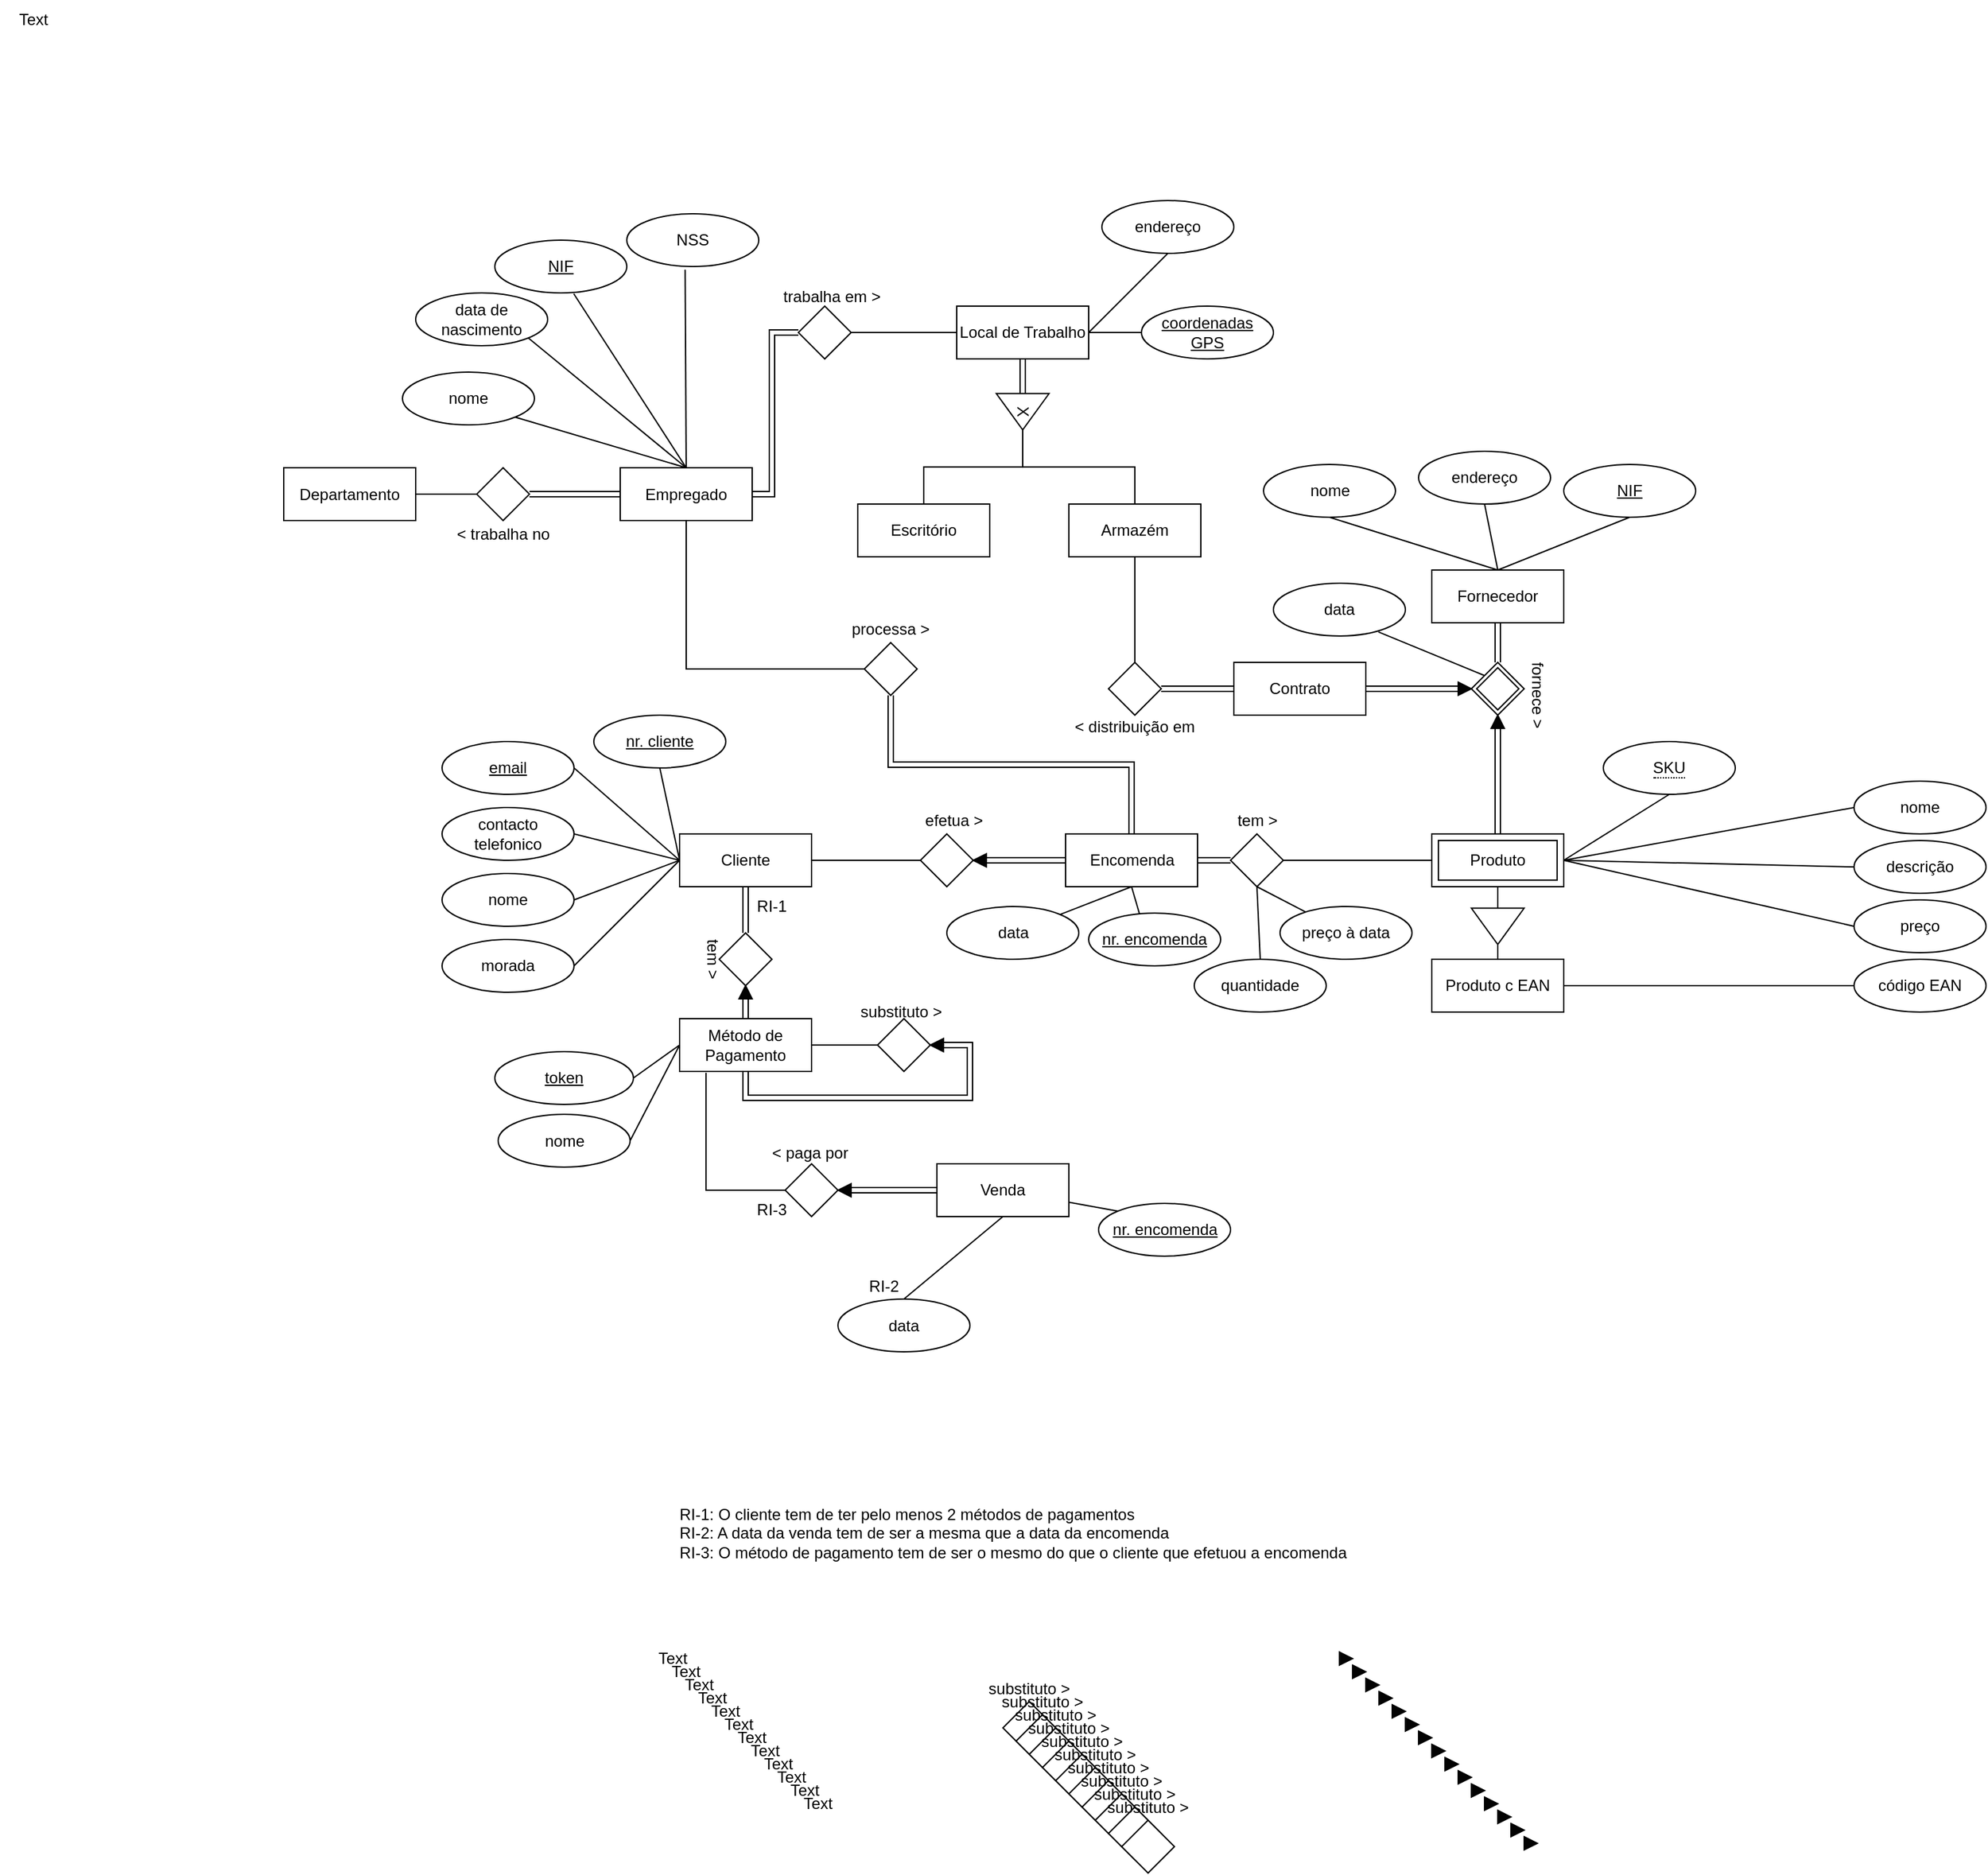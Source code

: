 <mxfile version="21.3.0" type="github">
  <diagram name="Página-1" id="l62qNimK03wMlFnZiS1j">
    <mxGraphModel dx="1687" dy="894" grid="1" gridSize="10" guides="1" tooltips="1" connect="1" arrows="1" fold="1" page="1" pageScale="1" pageWidth="827" pageHeight="1169" math="0" shadow="0">
      <root>
        <mxCell id="0" />
        <mxCell id="1" parent="0" />
        <mxCell id="GyZuHqSll4IVMmLqUP21-2" value="Text" style="text;html=1;align=center;verticalAlign=middle;resizable=0;points=[];autosize=1;strokeColor=none;fillColor=none;" parent="1" vertex="1">
          <mxGeometry x="245" y="168" width="50" height="30" as="geometry" />
        </mxCell>
        <mxCell id="CQIqNrCBQcW07fa6mjqG-1" style="edgeStyle=orthogonalEdgeStyle;rounded=0;orthogonalLoop=1;jettySize=auto;html=1;exitX=1;exitY=0.5;exitDx=0;exitDy=0;entryX=0;entryY=0.5;entryDx=0;entryDy=0;endArrow=none;endFill=0;" edge="1" parent="1" source="CQIqNrCBQcW07fa6mjqG-3" target="CQIqNrCBQcW07fa6mjqG-87">
          <mxGeometry relative="1" as="geometry">
            <mxPoint x="962.5" y="820" as="sourcePoint" />
          </mxGeometry>
        </mxCell>
        <mxCell id="CQIqNrCBQcW07fa6mjqG-2" style="edgeStyle=orthogonalEdgeStyle;rounded=0;orthogonalLoop=1;jettySize=auto;html=1;exitX=0.5;exitY=1;exitDx=0;exitDy=0;entryX=0.5;entryY=0;entryDx=0;entryDy=0;shape=link;" edge="1" parent="1" source="CQIqNrCBQcW07fa6mjqG-3" target="CQIqNrCBQcW07fa6mjqG-60">
          <mxGeometry relative="1" as="geometry" />
        </mxCell>
        <mxCell id="CQIqNrCBQcW07fa6mjqG-3" value="Cliente" style="whiteSpace=wrap;html=1;align=center;" vertex="1" parent="1">
          <mxGeometry x="760" y="800" width="100" height="40" as="geometry" />
        </mxCell>
        <mxCell id="CQIqNrCBQcW07fa6mjqG-4" style="edgeStyle=orthogonalEdgeStyle;rounded=0;orthogonalLoop=1;jettySize=auto;html=1;exitX=1;exitY=0.5;exitDx=0;exitDy=0;entryX=0;entryY=0.5;entryDx=0;entryDy=0;shape=link;" edge="1" parent="1" source="CQIqNrCBQcW07fa6mjqG-9" target="CQIqNrCBQcW07fa6mjqG-58">
          <mxGeometry relative="1" as="geometry" />
        </mxCell>
        <mxCell id="CQIqNrCBQcW07fa6mjqG-5" style="edgeStyle=orthogonalEdgeStyle;rounded=0;orthogonalLoop=1;jettySize=auto;html=1;exitX=0;exitY=0.5;exitDx=0;exitDy=0;entryX=0;entryY=0.5;entryDx=0;entryDy=0;shape=link;" edge="1" parent="1" source="CQIqNrCBQcW07fa6mjqG-9" target="CQIqNrCBQcW07fa6mjqG-88">
          <mxGeometry relative="1" as="geometry">
            <mxPoint x="1035" y="820" as="targetPoint" />
            <Array as="points" />
          </mxGeometry>
        </mxCell>
        <mxCell id="CQIqNrCBQcW07fa6mjqG-6" style="rounded=0;orthogonalLoop=1;jettySize=auto;html=1;exitX=0.5;exitY=1;exitDx=0;exitDy=0;endArrow=none;endFill=0;" edge="1" parent="1" source="CQIqNrCBQcW07fa6mjqG-9" target="CQIqNrCBQcW07fa6mjqG-62">
          <mxGeometry relative="1" as="geometry" />
        </mxCell>
        <mxCell id="CQIqNrCBQcW07fa6mjqG-7" style="rounded=0;orthogonalLoop=1;jettySize=auto;html=1;exitX=0.5;exitY=1;exitDx=0;exitDy=0;entryX=0.5;entryY=1;entryDx=0;entryDy=0;endArrow=none;endFill=0;" edge="1" parent="1" source="CQIqNrCBQcW07fa6mjqG-9" target="CQIqNrCBQcW07fa6mjqG-63">
          <mxGeometry relative="1" as="geometry" />
        </mxCell>
        <mxCell id="CQIqNrCBQcW07fa6mjqG-8" style="edgeStyle=orthogonalEdgeStyle;rounded=0;orthogonalLoop=1;jettySize=auto;html=1;exitX=0.5;exitY=0;exitDx=0;exitDy=0;entryX=0.5;entryY=1;entryDx=0;entryDy=0;shape=link;" edge="1" parent="1" source="CQIqNrCBQcW07fa6mjqG-9" target="CQIqNrCBQcW07fa6mjqG-120">
          <mxGeometry relative="1" as="geometry" />
        </mxCell>
        <mxCell id="CQIqNrCBQcW07fa6mjqG-9" value="Encomenda" style="whiteSpace=wrap;html=1;align=center;" vertex="1" parent="1">
          <mxGeometry x="1052.5" y="800" width="100" height="40" as="geometry" />
        </mxCell>
        <mxCell id="CQIqNrCBQcW07fa6mjqG-10" style="edgeStyle=orthogonalEdgeStyle;rounded=0;orthogonalLoop=1;jettySize=auto;html=1;exitX=0;exitY=0.5;exitDx=0;exitDy=0;entryX=1;entryY=0.5;entryDx=0;entryDy=0;endArrow=none;endFill=0;" edge="1" parent="1" source="CQIqNrCBQcW07fa6mjqG-142" target="CQIqNrCBQcW07fa6mjqG-58">
          <mxGeometry relative="1" as="geometry" />
        </mxCell>
        <mxCell id="CQIqNrCBQcW07fa6mjqG-11" style="rounded=0;orthogonalLoop=1;jettySize=auto;html=1;exitX=1;exitY=0.5;exitDx=0;exitDy=0;entryX=0.5;entryY=1;entryDx=0;entryDy=0;endArrow=none;endFill=0;" edge="1" parent="1" source="CQIqNrCBQcW07fa6mjqG-142" target="CQIqNrCBQcW07fa6mjqG-140">
          <mxGeometry relative="1" as="geometry">
            <mxPoint x="1496.25" y="760" as="targetPoint" />
          </mxGeometry>
        </mxCell>
        <mxCell id="CQIqNrCBQcW07fa6mjqG-12" style="edgeStyle=orthogonalEdgeStyle;rounded=0;orthogonalLoop=1;jettySize=auto;html=1;exitX=0.5;exitY=1;exitDx=0;exitDy=0;entryX=0;entryY=0.5;entryDx=0;entryDy=0;endArrow=none;endFill=0;" edge="1" parent="1" source="CQIqNrCBQcW07fa6mjqG-142" target="CQIqNrCBQcW07fa6mjqG-135">
          <mxGeometry relative="1" as="geometry" />
        </mxCell>
        <mxCell id="CQIqNrCBQcW07fa6mjqG-13" style="edgeStyle=orthogonalEdgeStyle;rounded=0;orthogonalLoop=1;jettySize=auto;html=1;exitX=1;exitY=0.5;exitDx=0;exitDy=0;endArrow=none;endFill=0;" edge="1" parent="1" source="CQIqNrCBQcW07fa6mjqG-17" target="CQIqNrCBQcW07fa6mjqG-18">
          <mxGeometry relative="1" as="geometry" />
        </mxCell>
        <mxCell id="CQIqNrCBQcW07fa6mjqG-14" style="edgeStyle=orthogonalEdgeStyle;rounded=0;orthogonalLoop=1;jettySize=auto;html=1;exitX=0.5;exitY=1;exitDx=0;exitDy=0;entryX=0;entryY=0.5;entryDx=0;entryDy=0;endArrow=none;endFill=0;shape=link;" edge="1" parent="1" source="CQIqNrCBQcW07fa6mjqG-17" target="CQIqNrCBQcW07fa6mjqG-35">
          <mxGeometry relative="1" as="geometry" />
        </mxCell>
        <mxCell id="CQIqNrCBQcW07fa6mjqG-15" style="rounded=0;orthogonalLoop=1;jettySize=auto;html=1;exitX=0;exitY=0.5;exitDx=0;exitDy=0;entryX=1;entryY=0.5;entryDx=0;entryDy=0;endArrow=none;endFill=0;" edge="1" parent="1" source="CQIqNrCBQcW07fa6mjqG-17" target="CQIqNrCBQcW07fa6mjqG-76">
          <mxGeometry relative="1" as="geometry" />
        </mxCell>
        <mxCell id="CQIqNrCBQcW07fa6mjqG-16" style="edgeStyle=orthogonalEdgeStyle;rounded=0;orthogonalLoop=1;jettySize=auto;html=1;exitX=0.5;exitY=0;exitDx=0;exitDy=0;entryX=0;entryY=0.5;entryDx=0;entryDy=0;endArrow=none;endFill=0;shape=link;" edge="1" parent="1" source="CQIqNrCBQcW07fa6mjqG-17" target="CQIqNrCBQcW07fa6mjqG-36">
          <mxGeometry relative="1" as="geometry" />
        </mxCell>
        <mxCell id="CQIqNrCBQcW07fa6mjqG-17" value="Método de Pagamento" style="whiteSpace=wrap;html=1;align=center;" vertex="1" parent="1">
          <mxGeometry x="760" y="940" width="100" height="40" as="geometry" />
        </mxCell>
        <mxCell id="CQIqNrCBQcW07fa6mjqG-18" value="" style="shape=rhombus;perimeter=rhombusPerimeter;whiteSpace=wrap;html=1;align=center;" vertex="1" parent="1">
          <mxGeometry x="910" y="940" width="40" height="40" as="geometry" />
        </mxCell>
        <mxCell id="CQIqNrCBQcW07fa6mjqG-19" value="Text" style="text;html=1;strokeColor=none;fillColor=none;align=center;verticalAlign=middle;whiteSpace=wrap;rounded=0;" vertex="1" parent="1">
          <mxGeometry x="725" y="1410" width="60" height="30" as="geometry" />
        </mxCell>
        <mxCell id="CQIqNrCBQcW07fa6mjqG-20" value="Text" style="text;html=1;strokeColor=none;fillColor=none;align=center;verticalAlign=middle;whiteSpace=wrap;rounded=0;" vertex="1" parent="1">
          <mxGeometry x="735" y="1420" width="60" height="30" as="geometry" />
        </mxCell>
        <mxCell id="CQIqNrCBQcW07fa6mjqG-21" value="Text" style="text;html=1;strokeColor=none;fillColor=none;align=center;verticalAlign=middle;whiteSpace=wrap;rounded=0;" vertex="1" parent="1">
          <mxGeometry x="745" y="1430" width="60" height="30" as="geometry" />
        </mxCell>
        <mxCell id="CQIqNrCBQcW07fa6mjqG-22" value="Text" style="text;html=1;strokeColor=none;fillColor=none;align=center;verticalAlign=middle;whiteSpace=wrap;rounded=0;" vertex="1" parent="1">
          <mxGeometry x="755" y="1440" width="60" height="30" as="geometry" />
        </mxCell>
        <mxCell id="CQIqNrCBQcW07fa6mjqG-23" value="Text" style="text;html=1;strokeColor=none;fillColor=none;align=center;verticalAlign=middle;whiteSpace=wrap;rounded=0;" vertex="1" parent="1">
          <mxGeometry x="765" y="1450" width="60" height="30" as="geometry" />
        </mxCell>
        <mxCell id="CQIqNrCBQcW07fa6mjqG-24" value="Text" style="text;html=1;strokeColor=none;fillColor=none;align=center;verticalAlign=middle;whiteSpace=wrap;rounded=0;" vertex="1" parent="1">
          <mxGeometry x="775" y="1460" width="60" height="30" as="geometry" />
        </mxCell>
        <mxCell id="CQIqNrCBQcW07fa6mjqG-25" value="Text" style="text;html=1;strokeColor=none;fillColor=none;align=center;verticalAlign=middle;whiteSpace=wrap;rounded=0;" vertex="1" parent="1">
          <mxGeometry x="785" y="1470" width="60" height="30" as="geometry" />
        </mxCell>
        <mxCell id="CQIqNrCBQcW07fa6mjqG-26" value="Text" style="text;html=1;strokeColor=none;fillColor=none;align=center;verticalAlign=middle;whiteSpace=wrap;rounded=0;" vertex="1" parent="1">
          <mxGeometry x="795" y="1480" width="60" height="30" as="geometry" />
        </mxCell>
        <mxCell id="CQIqNrCBQcW07fa6mjqG-27" value="Text" style="text;html=1;strokeColor=none;fillColor=none;align=center;verticalAlign=middle;whiteSpace=wrap;rounded=0;" vertex="1" parent="1">
          <mxGeometry x="805" y="1490" width="60" height="30" as="geometry" />
        </mxCell>
        <mxCell id="CQIqNrCBQcW07fa6mjqG-28" value="Text" style="text;html=1;strokeColor=none;fillColor=none;align=center;verticalAlign=middle;whiteSpace=wrap;rounded=0;" vertex="1" parent="1">
          <mxGeometry x="815" y="1500" width="60" height="30" as="geometry" />
        </mxCell>
        <mxCell id="CQIqNrCBQcW07fa6mjqG-29" value="Text" style="text;html=1;strokeColor=none;fillColor=none;align=center;verticalAlign=middle;whiteSpace=wrap;rounded=0;" vertex="1" parent="1">
          <mxGeometry x="825" y="1510" width="60" height="30" as="geometry" />
        </mxCell>
        <mxCell id="CQIqNrCBQcW07fa6mjqG-30" value="Text" style="text;html=1;strokeColor=none;fillColor=none;align=center;verticalAlign=middle;whiteSpace=wrap;rounded=0;" vertex="1" parent="1">
          <mxGeometry x="835" y="1520" width="60" height="30" as="geometry" />
        </mxCell>
        <mxCell id="CQIqNrCBQcW07fa6mjqG-31" value="&lt;div style=&quot;&quot;&gt;&lt;span style=&quot;background-color: initial;&quot;&gt;RI-1: O cliente tem de ter pelo menos 2 métodos de pagamentos&lt;/span&gt;&lt;/div&gt;RI-2: A data da venda tem de ser a mesma que a data da encomenda&lt;br&gt;&lt;span style=&quot;background-color: initial;&quot;&gt;RI-3: O método de pagamento tem de ser o mesmo do que o cliente que efetuou a encomenda&lt;/span&gt;" style="text;html=1;strokeColor=none;fillColor=none;align=left;verticalAlign=middle;whiteSpace=wrap;rounded=0;" vertex="1" parent="1">
          <mxGeometry x="757.5" y="1300" width="572.5" height="60" as="geometry" />
        </mxCell>
        <mxCell id="CQIqNrCBQcW07fa6mjqG-32" value="RI-2" style="text;html=1;strokeColor=none;fillColor=none;align=center;verticalAlign=middle;whiteSpace=wrap;rounded=0;" vertex="1" parent="1">
          <mxGeometry x="885" y="1127.5" width="60" height="30" as="geometry" />
        </mxCell>
        <mxCell id="CQIqNrCBQcW07fa6mjqG-33" value="RI-1" style="text;html=1;strokeColor=none;fillColor=none;align=center;verticalAlign=middle;whiteSpace=wrap;rounded=0;" vertex="1" parent="1">
          <mxGeometry x="800" y="840" width="60" height="30" as="geometry" />
        </mxCell>
        <mxCell id="CQIqNrCBQcW07fa6mjqG-34" value="substituto &amp;gt;" style="text;html=1;strokeColor=none;fillColor=none;align=center;verticalAlign=middle;whiteSpace=wrap;rounded=0;" vertex="1" parent="1">
          <mxGeometry x="892.5" y="920" width="70" height="30" as="geometry" />
        </mxCell>
        <mxCell id="CQIqNrCBQcW07fa6mjqG-35" value="" style="triangle;whiteSpace=wrap;html=1;fillStyle=solid;fillColor=#030303;rotation=-180;" vertex="1" parent="1">
          <mxGeometry x="950" y="955" width="10" height="10" as="geometry" />
        </mxCell>
        <mxCell id="CQIqNrCBQcW07fa6mjqG-36" value="" style="triangle;whiteSpace=wrap;html=1;fillStyle=solid;fillColor=#030303;rotation=-90;" vertex="1" parent="1">
          <mxGeometry x="805" y="915" width="10" height="10" as="geometry" />
        </mxCell>
        <mxCell id="CQIqNrCBQcW07fa6mjqG-37" value="" style="triangle;whiteSpace=wrap;html=1;fillStyle=solid;fillColor=#030303;" vertex="1" parent="1">
          <mxGeometry x="1260" y="1420" width="10" height="10" as="geometry" />
        </mxCell>
        <mxCell id="CQIqNrCBQcW07fa6mjqG-38" value="" style="triangle;whiteSpace=wrap;html=1;fillStyle=solid;fillColor=#030303;" vertex="1" parent="1">
          <mxGeometry x="1270" y="1430" width="10" height="10" as="geometry" />
        </mxCell>
        <mxCell id="CQIqNrCBQcW07fa6mjqG-39" value="" style="triangle;whiteSpace=wrap;html=1;fillStyle=solid;fillColor=#030303;" vertex="1" parent="1">
          <mxGeometry x="1280" y="1440" width="10" height="10" as="geometry" />
        </mxCell>
        <mxCell id="CQIqNrCBQcW07fa6mjqG-40" value="" style="triangle;whiteSpace=wrap;html=1;fillStyle=solid;fillColor=#030303;" vertex="1" parent="1">
          <mxGeometry x="1290" y="1450" width="10" height="10" as="geometry" />
        </mxCell>
        <mxCell id="CQIqNrCBQcW07fa6mjqG-41" value="" style="triangle;whiteSpace=wrap;html=1;fillStyle=solid;fillColor=#030303;" vertex="1" parent="1">
          <mxGeometry x="1300" y="1460" width="10" height="10" as="geometry" />
        </mxCell>
        <mxCell id="CQIqNrCBQcW07fa6mjqG-42" value="" style="triangle;whiteSpace=wrap;html=1;fillStyle=solid;fillColor=#030303;" vertex="1" parent="1">
          <mxGeometry x="1310" y="1470" width="10" height="10" as="geometry" />
        </mxCell>
        <mxCell id="CQIqNrCBQcW07fa6mjqG-43" value="" style="triangle;whiteSpace=wrap;html=1;fillStyle=solid;fillColor=#030303;" vertex="1" parent="1">
          <mxGeometry x="1320" y="1480" width="10" height="10" as="geometry" />
        </mxCell>
        <mxCell id="CQIqNrCBQcW07fa6mjqG-44" value="" style="triangle;whiteSpace=wrap;html=1;fillStyle=solid;fillColor=#030303;" vertex="1" parent="1">
          <mxGeometry x="1330" y="1490" width="10" height="10" as="geometry" />
        </mxCell>
        <mxCell id="CQIqNrCBQcW07fa6mjqG-45" value="" style="triangle;whiteSpace=wrap;html=1;fillStyle=solid;fillColor=#030303;" vertex="1" parent="1">
          <mxGeometry x="1340" y="1500" width="10" height="10" as="geometry" />
        </mxCell>
        <mxCell id="CQIqNrCBQcW07fa6mjqG-46" value="" style="triangle;whiteSpace=wrap;html=1;fillStyle=solid;fillColor=#030303;" vertex="1" parent="1">
          <mxGeometry x="1350" y="1510" width="10" height="10" as="geometry" />
        </mxCell>
        <mxCell id="CQIqNrCBQcW07fa6mjqG-47" value="" style="triangle;whiteSpace=wrap;html=1;fillStyle=solid;fillColor=#030303;" vertex="1" parent="1">
          <mxGeometry x="1360" y="1520" width="10" height="10" as="geometry" />
        </mxCell>
        <mxCell id="CQIqNrCBQcW07fa6mjqG-48" value="" style="triangle;whiteSpace=wrap;html=1;fillStyle=solid;fillColor=#030303;" vertex="1" parent="1">
          <mxGeometry x="1370" y="1530" width="10" height="10" as="geometry" />
        </mxCell>
        <mxCell id="CQIqNrCBQcW07fa6mjqG-49" value="" style="triangle;whiteSpace=wrap;html=1;fillStyle=solid;fillColor=#030303;" vertex="1" parent="1">
          <mxGeometry x="1380" y="1540" width="10" height="10" as="geometry" />
        </mxCell>
        <mxCell id="CQIqNrCBQcW07fa6mjqG-50" value="" style="triangle;whiteSpace=wrap;html=1;fillStyle=solid;fillColor=#030303;" vertex="1" parent="1">
          <mxGeometry x="1390" y="1550" width="10" height="10" as="geometry" />
        </mxCell>
        <mxCell id="CQIqNrCBQcW07fa6mjqG-51" value="" style="triangle;whiteSpace=wrap;html=1;fillStyle=solid;fillColor=#030303;" vertex="1" parent="1">
          <mxGeometry x="1400" y="1560" width="10" height="10" as="geometry" />
        </mxCell>
        <mxCell id="CQIqNrCBQcW07fa6mjqG-52" value="" style="triangle;whiteSpace=wrap;html=1;fillStyle=solid;fillColor=#030303;rotation=-90;" vertex="1" parent="1">
          <mxGeometry x="1375" y="710" width="10" height="10" as="geometry" />
        </mxCell>
        <mxCell id="CQIqNrCBQcW07fa6mjqG-53" style="edgeStyle=orthogonalEdgeStyle;rounded=0;orthogonalLoop=1;jettySize=auto;html=1;exitX=0;exitY=0.5;exitDx=0;exitDy=0;endArrow=none;endFill=0;" edge="1" parent="1" source="CQIqNrCBQcW07fa6mjqG-54">
          <mxGeometry relative="1" as="geometry">
            <mxPoint x="780" y="981" as="targetPoint" />
            <Array as="points">
              <mxPoint x="840" y="1070" />
              <mxPoint x="780" y="1070" />
            </Array>
          </mxGeometry>
        </mxCell>
        <mxCell id="CQIqNrCBQcW07fa6mjqG-54" value="" style="shape=rhombus;perimeter=rhombusPerimeter;whiteSpace=wrap;html=1;align=center;" vertex="1" parent="1">
          <mxGeometry x="840" y="1050" width="40" height="40" as="geometry" />
        </mxCell>
        <mxCell id="CQIqNrCBQcW07fa6mjqG-55" value="&amp;lt; paga por" style="text;html=1;strokeColor=none;fillColor=none;align=center;verticalAlign=middle;whiteSpace=wrap;rounded=0;" vertex="1" parent="1">
          <mxGeometry x="824" y="1027" width="70" height="30" as="geometry" />
        </mxCell>
        <mxCell id="CQIqNrCBQcW07fa6mjqG-56" style="rounded=0;orthogonalLoop=1;jettySize=auto;html=1;exitX=0.5;exitY=1;exitDx=0;exitDy=0;entryX=0.5;entryY=0;entryDx=0;entryDy=0;endArrow=none;endFill=0;" edge="1" parent="1" source="CQIqNrCBQcW07fa6mjqG-58" target="CQIqNrCBQcW07fa6mjqG-77">
          <mxGeometry relative="1" as="geometry" />
        </mxCell>
        <mxCell id="CQIqNrCBQcW07fa6mjqG-57" style="rounded=0;orthogonalLoop=1;jettySize=auto;html=1;exitX=0.5;exitY=1;exitDx=0;exitDy=0;endArrow=none;endFill=0;" edge="1" parent="1" source="CQIqNrCBQcW07fa6mjqG-58" target="CQIqNrCBQcW07fa6mjqG-139">
          <mxGeometry relative="1" as="geometry" />
        </mxCell>
        <mxCell id="CQIqNrCBQcW07fa6mjqG-58" value="" style="shape=rhombus;perimeter=rhombusPerimeter;whiteSpace=wrap;html=1;align=center;" vertex="1" parent="1">
          <mxGeometry x="1177.5" y="800" width="40" height="40" as="geometry" />
        </mxCell>
        <mxCell id="CQIqNrCBQcW07fa6mjqG-59" value="tem &amp;gt;" style="text;html=1;strokeColor=none;fillColor=none;align=center;verticalAlign=middle;whiteSpace=wrap;rounded=0;" vertex="1" parent="1">
          <mxGeometry x="1162.5" y="775" width="70" height="30" as="geometry" />
        </mxCell>
        <mxCell id="CQIqNrCBQcW07fa6mjqG-60" value="" style="shape=rhombus;perimeter=rhombusPerimeter;whiteSpace=wrap;html=1;align=center;" vertex="1" parent="1">
          <mxGeometry x="790" y="875" width="40" height="40" as="geometry" />
        </mxCell>
        <mxCell id="CQIqNrCBQcW07fa6mjqG-61" value="tem &amp;gt;" style="text;html=1;strokeColor=none;fillColor=none;align=center;verticalAlign=middle;whiteSpace=wrap;rounded=0;rotation=90;" vertex="1" parent="1">
          <mxGeometry x="760" y="880" width="50" height="30" as="geometry" />
        </mxCell>
        <mxCell id="CQIqNrCBQcW07fa6mjqG-62" value="data" style="ellipse;whiteSpace=wrap;html=1;align=center;" vertex="1" parent="1">
          <mxGeometry x="962.5" y="855" width="100" height="40" as="geometry" />
        </mxCell>
        <mxCell id="CQIqNrCBQcW07fa6mjqG-63" value="nr. encomenda" style="ellipse;whiteSpace=wrap;html=1;align=center;fontStyle=4" vertex="1" parent="1">
          <mxGeometry x="1070" y="860" width="100" height="40" as="geometry" />
        </mxCell>
        <mxCell id="CQIqNrCBQcW07fa6mjqG-64" style="rounded=0;orthogonalLoop=1;jettySize=auto;html=1;exitX=1;exitY=0.5;exitDx=0;exitDy=0;entryX=0;entryY=0.5;entryDx=0;entryDy=0;endArrow=none;endFill=0;" edge="1" parent="1" source="CQIqNrCBQcW07fa6mjqG-65" target="CQIqNrCBQcW07fa6mjqG-3">
          <mxGeometry relative="1" as="geometry" />
        </mxCell>
        <mxCell id="CQIqNrCBQcW07fa6mjqG-65" value="contacto telefonico" style="ellipse;whiteSpace=wrap;html=1;align=center;" vertex="1" parent="1">
          <mxGeometry x="580" y="780" width="100" height="40" as="geometry" />
        </mxCell>
        <mxCell id="CQIqNrCBQcW07fa6mjqG-66" style="rounded=0;orthogonalLoop=1;jettySize=auto;html=1;exitX=1;exitY=0.5;exitDx=0;exitDy=0;entryX=0;entryY=0.5;entryDx=0;entryDy=0;endArrow=none;endFill=0;" edge="1" parent="1" source="CQIqNrCBQcW07fa6mjqG-67" target="CQIqNrCBQcW07fa6mjqG-3">
          <mxGeometry relative="1" as="geometry" />
        </mxCell>
        <mxCell id="CQIqNrCBQcW07fa6mjqG-67" value="nome" style="ellipse;whiteSpace=wrap;html=1;align=center;" vertex="1" parent="1">
          <mxGeometry x="580" y="830" width="100" height="40" as="geometry" />
        </mxCell>
        <mxCell id="CQIqNrCBQcW07fa6mjqG-68" style="rounded=0;orthogonalLoop=1;jettySize=auto;html=1;exitX=1;exitY=0.5;exitDx=0;exitDy=0;entryX=0;entryY=0.5;entryDx=0;entryDy=0;endArrow=none;endFill=0;" edge="1" parent="1" source="CQIqNrCBQcW07fa6mjqG-69" target="CQIqNrCBQcW07fa6mjqG-3">
          <mxGeometry relative="1" as="geometry" />
        </mxCell>
        <mxCell id="CQIqNrCBQcW07fa6mjqG-69" value="morada" style="ellipse;whiteSpace=wrap;html=1;align=center;" vertex="1" parent="1">
          <mxGeometry x="580" y="880" width="100" height="40" as="geometry" />
        </mxCell>
        <mxCell id="CQIqNrCBQcW07fa6mjqG-70" style="rounded=0;orthogonalLoop=1;jettySize=auto;html=1;exitX=1;exitY=0.5;exitDx=0;exitDy=0;endArrow=none;endFill=0;" edge="1" parent="1" source="CQIqNrCBQcW07fa6mjqG-71">
          <mxGeometry relative="1" as="geometry">
            <mxPoint x="760" y="820" as="targetPoint" />
          </mxGeometry>
        </mxCell>
        <mxCell id="CQIqNrCBQcW07fa6mjqG-71" value="email" style="ellipse;whiteSpace=wrap;html=1;align=center;fontStyle=4;" vertex="1" parent="1">
          <mxGeometry x="580" y="730" width="100" height="40" as="geometry" />
        </mxCell>
        <mxCell id="CQIqNrCBQcW07fa6mjqG-72" style="rounded=0;orthogonalLoop=1;jettySize=auto;html=1;exitX=0.5;exitY=1;exitDx=0;exitDy=0;endArrow=none;endFill=0;" edge="1" parent="1" source="CQIqNrCBQcW07fa6mjqG-73">
          <mxGeometry relative="1" as="geometry">
            <mxPoint x="760" y="820" as="targetPoint" />
          </mxGeometry>
        </mxCell>
        <mxCell id="CQIqNrCBQcW07fa6mjqG-73" value="nr. cliente" style="ellipse;whiteSpace=wrap;html=1;align=center;fontStyle=4;" vertex="1" parent="1">
          <mxGeometry x="695" y="710" width="100" height="40" as="geometry" />
        </mxCell>
        <mxCell id="CQIqNrCBQcW07fa6mjqG-74" style="rounded=0;orthogonalLoop=1;jettySize=auto;html=1;exitX=1;exitY=0.5;exitDx=0;exitDy=0;entryX=0;entryY=0.5;entryDx=0;entryDy=0;endArrow=none;endFill=0;" edge="1" parent="1" source="CQIqNrCBQcW07fa6mjqG-75" target="CQIqNrCBQcW07fa6mjqG-17">
          <mxGeometry relative="1" as="geometry" />
        </mxCell>
        <mxCell id="CQIqNrCBQcW07fa6mjqG-75" value="token" style="ellipse;whiteSpace=wrap;html=1;align=center;fontStyle=4" vertex="1" parent="1">
          <mxGeometry x="620" y="965" width="105" height="40" as="geometry" />
        </mxCell>
        <mxCell id="CQIqNrCBQcW07fa6mjqG-76" value="nome" style="ellipse;whiteSpace=wrap;html=1;align=center;fontStyle=0;" vertex="1" parent="1">
          <mxGeometry x="622.5" y="1012.5" width="100" height="40" as="geometry" />
        </mxCell>
        <mxCell id="CQIqNrCBQcW07fa6mjqG-77" value="quantidade" style="ellipse;whiteSpace=wrap;html=1;align=center;" vertex="1" parent="1">
          <mxGeometry x="1150" y="895" width="100" height="40" as="geometry" />
        </mxCell>
        <mxCell id="CQIqNrCBQcW07fa6mjqG-78" style="edgeStyle=orthogonalEdgeStyle;rounded=0;orthogonalLoop=1;jettySize=auto;html=1;exitX=0;exitY=0.5;exitDx=0;exitDy=0;entryX=0;entryY=0.5;entryDx=0;entryDy=0;endArrow=none;endFill=0;shape=link;" edge="1" parent="1" source="CQIqNrCBQcW07fa6mjqG-79" target="CQIqNrCBQcW07fa6mjqG-82">
          <mxGeometry relative="1" as="geometry" />
        </mxCell>
        <mxCell id="CQIqNrCBQcW07fa6mjqG-79" value="Venda" style="whiteSpace=wrap;html=1;align=center;" vertex="1" parent="1">
          <mxGeometry x="955" y="1050" width="100" height="40" as="geometry" />
        </mxCell>
        <mxCell id="CQIqNrCBQcW07fa6mjqG-80" style="rounded=0;orthogonalLoop=1;jettySize=auto;html=1;exitX=0.5;exitY=0;exitDx=0;exitDy=0;entryX=0.5;entryY=1;entryDx=0;entryDy=0;endArrow=none;endFill=0;" edge="1" parent="1" source="CQIqNrCBQcW07fa6mjqG-81" target="CQIqNrCBQcW07fa6mjqG-79">
          <mxGeometry relative="1" as="geometry" />
        </mxCell>
        <mxCell id="CQIqNrCBQcW07fa6mjqG-81" value="data" style="ellipse;whiteSpace=wrap;html=1;align=center;" vertex="1" parent="1">
          <mxGeometry x="880" y="1152.5" width="100" height="40" as="geometry" />
        </mxCell>
        <mxCell id="CQIqNrCBQcW07fa6mjqG-82" value="" style="triangle;whiteSpace=wrap;html=1;fillStyle=solid;fillColor=#030303;rotation=-180;" vertex="1" parent="1">
          <mxGeometry x="880" y="1065" width="10" height="10" as="geometry" />
        </mxCell>
        <mxCell id="CQIqNrCBQcW07fa6mjqG-83" value="RI-3" style="text;html=1;strokeColor=none;fillColor=none;align=center;verticalAlign=middle;whiteSpace=wrap;rounded=0;" vertex="1" parent="1">
          <mxGeometry x="800" y="1070" width="60" height="30" as="geometry" />
        </mxCell>
        <mxCell id="CQIqNrCBQcW07fa6mjqG-84" value="" style="group" vertex="1" connectable="0" parent="1">
          <mxGeometry x="932.5" y="775" width="70" height="65" as="geometry" />
        </mxCell>
        <mxCell id="CQIqNrCBQcW07fa6mjqG-85" value="efetua &amp;gt;" style="text;html=1;strokeColor=none;fillColor=none;align=center;verticalAlign=middle;whiteSpace=wrap;rounded=0;" vertex="1" parent="CQIqNrCBQcW07fa6mjqG-84">
          <mxGeometry width="70" height="30" as="geometry" />
        </mxCell>
        <mxCell id="CQIqNrCBQcW07fa6mjqG-86" value="" style="group" vertex="1" connectable="0" parent="CQIqNrCBQcW07fa6mjqG-84">
          <mxGeometry x="10" y="25" width="50" height="40" as="geometry" />
        </mxCell>
        <mxCell id="CQIqNrCBQcW07fa6mjqG-87" value="" style="shape=rhombus;perimeter=rhombusPerimeter;whiteSpace=wrap;html=1;align=center;" vertex="1" parent="CQIqNrCBQcW07fa6mjqG-86">
          <mxGeometry width="40" height="40" as="geometry" />
        </mxCell>
        <mxCell id="CQIqNrCBQcW07fa6mjqG-88" value="" style="triangle;whiteSpace=wrap;html=1;fillStyle=solid;fillColor=#030303;rotation=-180;" vertex="1" parent="CQIqNrCBQcW07fa6mjqG-86">
          <mxGeometry x="40" y="15" width="10" height="10" as="geometry" />
        </mxCell>
        <mxCell id="CQIqNrCBQcW07fa6mjqG-89" value="" style="group" vertex="1" connectable="0" parent="1">
          <mxGeometry x="990" y="1432.5" width="70" height="65" as="geometry" />
        </mxCell>
        <mxCell id="CQIqNrCBQcW07fa6mjqG-90" value="" style="shape=rhombus;perimeter=rhombusPerimeter;whiteSpace=wrap;html=1;align=center;" vertex="1" parent="CQIqNrCBQcW07fa6mjqG-89">
          <mxGeometry x="15" y="25" width="40" height="40" as="geometry" />
        </mxCell>
        <mxCell id="CQIqNrCBQcW07fa6mjqG-91" value="substituto &amp;gt;" style="text;html=1;strokeColor=none;fillColor=none;align=center;verticalAlign=middle;whiteSpace=wrap;rounded=0;" vertex="1" parent="CQIqNrCBQcW07fa6mjqG-89">
          <mxGeometry width="70" height="30" as="geometry" />
        </mxCell>
        <mxCell id="CQIqNrCBQcW07fa6mjqG-92" value="" style="group" vertex="1" connectable="0" parent="1">
          <mxGeometry x="1000" y="1442.5" width="70" height="65" as="geometry" />
        </mxCell>
        <mxCell id="CQIqNrCBQcW07fa6mjqG-93" value="" style="shape=rhombus;perimeter=rhombusPerimeter;whiteSpace=wrap;html=1;align=center;" vertex="1" parent="CQIqNrCBQcW07fa6mjqG-92">
          <mxGeometry x="15" y="25" width="40" height="40" as="geometry" />
        </mxCell>
        <mxCell id="CQIqNrCBQcW07fa6mjqG-94" value="substituto &amp;gt;" style="text;html=1;strokeColor=none;fillColor=none;align=center;verticalAlign=middle;whiteSpace=wrap;rounded=0;" vertex="1" parent="CQIqNrCBQcW07fa6mjqG-92">
          <mxGeometry width="70" height="30" as="geometry" />
        </mxCell>
        <mxCell id="CQIqNrCBQcW07fa6mjqG-95" value="" style="group" vertex="1" connectable="0" parent="1">
          <mxGeometry x="1010" y="1452.5" width="70" height="65" as="geometry" />
        </mxCell>
        <mxCell id="CQIqNrCBQcW07fa6mjqG-96" value="" style="shape=rhombus;perimeter=rhombusPerimeter;whiteSpace=wrap;html=1;align=center;" vertex="1" parent="CQIqNrCBQcW07fa6mjqG-95">
          <mxGeometry x="15" y="25" width="40" height="40" as="geometry" />
        </mxCell>
        <mxCell id="CQIqNrCBQcW07fa6mjqG-97" value="substituto &amp;gt;" style="text;html=1;strokeColor=none;fillColor=none;align=center;verticalAlign=middle;whiteSpace=wrap;rounded=0;" vertex="1" parent="CQIqNrCBQcW07fa6mjqG-95">
          <mxGeometry width="70" height="30" as="geometry" />
        </mxCell>
        <mxCell id="CQIqNrCBQcW07fa6mjqG-98" value="" style="group" vertex="1" connectable="0" parent="1">
          <mxGeometry x="1020" y="1462.5" width="70" height="65" as="geometry" />
        </mxCell>
        <mxCell id="CQIqNrCBQcW07fa6mjqG-99" value="" style="shape=rhombus;perimeter=rhombusPerimeter;whiteSpace=wrap;html=1;align=center;" vertex="1" parent="CQIqNrCBQcW07fa6mjqG-98">
          <mxGeometry x="15" y="25" width="40" height="40" as="geometry" />
        </mxCell>
        <mxCell id="CQIqNrCBQcW07fa6mjqG-100" value="substituto &amp;gt;" style="text;html=1;strokeColor=none;fillColor=none;align=center;verticalAlign=middle;whiteSpace=wrap;rounded=0;" vertex="1" parent="CQIqNrCBQcW07fa6mjqG-98">
          <mxGeometry width="70" height="30" as="geometry" />
        </mxCell>
        <mxCell id="CQIqNrCBQcW07fa6mjqG-101" value="" style="group" vertex="1" connectable="0" parent="1">
          <mxGeometry x="1030" y="1472.5" width="70" height="65" as="geometry" />
        </mxCell>
        <mxCell id="CQIqNrCBQcW07fa6mjqG-102" value="" style="shape=rhombus;perimeter=rhombusPerimeter;whiteSpace=wrap;html=1;align=center;" vertex="1" parent="CQIqNrCBQcW07fa6mjqG-101">
          <mxGeometry x="15" y="25" width="40" height="40" as="geometry" />
        </mxCell>
        <mxCell id="CQIqNrCBQcW07fa6mjqG-103" value="substituto &amp;gt;" style="text;html=1;strokeColor=none;fillColor=none;align=center;verticalAlign=middle;whiteSpace=wrap;rounded=0;" vertex="1" parent="CQIqNrCBQcW07fa6mjqG-101">
          <mxGeometry width="70" height="30" as="geometry" />
        </mxCell>
        <mxCell id="CQIqNrCBQcW07fa6mjqG-104" value="" style="group" vertex="1" connectable="0" parent="1">
          <mxGeometry x="1040" y="1482.5" width="70" height="65" as="geometry" />
        </mxCell>
        <mxCell id="CQIqNrCBQcW07fa6mjqG-105" value="" style="shape=rhombus;perimeter=rhombusPerimeter;whiteSpace=wrap;html=1;align=center;" vertex="1" parent="CQIqNrCBQcW07fa6mjqG-104">
          <mxGeometry x="15" y="25" width="40" height="40" as="geometry" />
        </mxCell>
        <mxCell id="CQIqNrCBQcW07fa6mjqG-106" value="substituto &amp;gt;" style="text;html=1;strokeColor=none;fillColor=none;align=center;verticalAlign=middle;whiteSpace=wrap;rounded=0;" vertex="1" parent="CQIqNrCBQcW07fa6mjqG-104">
          <mxGeometry width="70" height="30" as="geometry" />
        </mxCell>
        <mxCell id="CQIqNrCBQcW07fa6mjqG-107" value="" style="group" vertex="1" connectable="0" parent="1">
          <mxGeometry x="1050" y="1492.5" width="70" height="65" as="geometry" />
        </mxCell>
        <mxCell id="CQIqNrCBQcW07fa6mjqG-108" value="" style="shape=rhombus;perimeter=rhombusPerimeter;whiteSpace=wrap;html=1;align=center;" vertex="1" parent="CQIqNrCBQcW07fa6mjqG-107">
          <mxGeometry x="15" y="25" width="40" height="40" as="geometry" />
        </mxCell>
        <mxCell id="CQIqNrCBQcW07fa6mjqG-109" value="substituto &amp;gt;" style="text;html=1;strokeColor=none;fillColor=none;align=center;verticalAlign=middle;whiteSpace=wrap;rounded=0;" vertex="1" parent="CQIqNrCBQcW07fa6mjqG-107">
          <mxGeometry width="70" height="30" as="geometry" />
        </mxCell>
        <mxCell id="CQIqNrCBQcW07fa6mjqG-110" value="" style="group" vertex="1" connectable="0" parent="1">
          <mxGeometry x="1060" y="1502.5" width="70" height="65" as="geometry" />
        </mxCell>
        <mxCell id="CQIqNrCBQcW07fa6mjqG-111" value="" style="shape=rhombus;perimeter=rhombusPerimeter;whiteSpace=wrap;html=1;align=center;" vertex="1" parent="CQIqNrCBQcW07fa6mjqG-110">
          <mxGeometry x="15" y="25" width="40" height="40" as="geometry" />
        </mxCell>
        <mxCell id="CQIqNrCBQcW07fa6mjqG-112" value="substituto &amp;gt;" style="text;html=1;strokeColor=none;fillColor=none;align=center;verticalAlign=middle;whiteSpace=wrap;rounded=0;" vertex="1" parent="CQIqNrCBQcW07fa6mjqG-110">
          <mxGeometry width="70" height="30" as="geometry" />
        </mxCell>
        <mxCell id="CQIqNrCBQcW07fa6mjqG-113" value="" style="group" vertex="1" connectable="0" parent="1">
          <mxGeometry x="1070" y="1512.5" width="70" height="65" as="geometry" />
        </mxCell>
        <mxCell id="CQIqNrCBQcW07fa6mjqG-114" value="" style="shape=rhombus;perimeter=rhombusPerimeter;whiteSpace=wrap;html=1;align=center;" vertex="1" parent="CQIqNrCBQcW07fa6mjqG-113">
          <mxGeometry x="15" y="25" width="40" height="40" as="geometry" />
        </mxCell>
        <mxCell id="CQIqNrCBQcW07fa6mjqG-115" value="substituto &amp;gt;" style="text;html=1;strokeColor=none;fillColor=none;align=center;verticalAlign=middle;whiteSpace=wrap;rounded=0;" vertex="1" parent="CQIqNrCBQcW07fa6mjqG-113">
          <mxGeometry width="70" height="30" as="geometry" />
        </mxCell>
        <mxCell id="CQIqNrCBQcW07fa6mjqG-116" value="" style="group" vertex="1" connectable="0" parent="1">
          <mxGeometry x="1080" y="1522.5" width="70" height="65" as="geometry" />
        </mxCell>
        <mxCell id="CQIqNrCBQcW07fa6mjqG-117" value="" style="shape=rhombus;perimeter=rhombusPerimeter;whiteSpace=wrap;html=1;align=center;" vertex="1" parent="CQIqNrCBQcW07fa6mjqG-116">
          <mxGeometry x="15" y="25" width="40" height="40" as="geometry" />
        </mxCell>
        <mxCell id="CQIqNrCBQcW07fa6mjqG-118" value="substituto &amp;gt;" style="text;html=1;strokeColor=none;fillColor=none;align=center;verticalAlign=middle;whiteSpace=wrap;rounded=0;" vertex="1" parent="CQIqNrCBQcW07fa6mjqG-116">
          <mxGeometry width="70" height="30" as="geometry" />
        </mxCell>
        <mxCell id="CQIqNrCBQcW07fa6mjqG-119" value="" style="group" vertex="1" connectable="0" parent="1">
          <mxGeometry x="885" y="630" width="70" height="65" as="geometry" />
        </mxCell>
        <mxCell id="CQIqNrCBQcW07fa6mjqG-120" value="" style="shape=rhombus;perimeter=rhombusPerimeter;whiteSpace=wrap;html=1;align=center;" vertex="1" parent="CQIqNrCBQcW07fa6mjqG-119">
          <mxGeometry x="15" y="25" width="40" height="40" as="geometry" />
        </mxCell>
        <mxCell id="CQIqNrCBQcW07fa6mjqG-121" value="processa &amp;gt;" style="text;html=1;strokeColor=none;fillColor=none;align=center;verticalAlign=middle;whiteSpace=wrap;rounded=0;" vertex="1" parent="CQIqNrCBQcW07fa6mjqG-119">
          <mxGeometry width="70" height="30" as="geometry" />
        </mxCell>
        <mxCell id="CQIqNrCBQcW07fa6mjqG-122" value="" style="group" vertex="1" connectable="0" parent="1">
          <mxGeometry x="591.25" y="520" width="77.5" height="67.5" as="geometry" />
        </mxCell>
        <mxCell id="CQIqNrCBQcW07fa6mjqG-123" value="" style="shape=rhombus;perimeter=rhombusPerimeter;whiteSpace=wrap;html=1;align=center;" vertex="1" parent="CQIqNrCBQcW07fa6mjqG-122">
          <mxGeometry x="15" y="2.5" width="40" height="40" as="geometry" />
        </mxCell>
        <mxCell id="CQIqNrCBQcW07fa6mjqG-124" value="&amp;lt; trabalha no" style="text;html=1;strokeColor=none;fillColor=none;align=center;verticalAlign=middle;whiteSpace=wrap;rounded=0;" vertex="1" parent="CQIqNrCBQcW07fa6mjqG-122">
          <mxGeometry x="-7.5" y="37.5" width="85" height="30" as="geometry" />
        </mxCell>
        <mxCell id="CQIqNrCBQcW07fa6mjqG-128" style="rounded=0;orthogonalLoop=1;jettySize=auto;html=1;exitX=0;exitY=0.5;exitDx=0;exitDy=0;entryX=1;entryY=0.5;entryDx=0;entryDy=0;endArrow=none;endFill=0;" edge="1" parent="1" source="CQIqNrCBQcW07fa6mjqG-129" target="CQIqNrCBQcW07fa6mjqG-142">
          <mxGeometry relative="1" as="geometry" />
        </mxCell>
        <mxCell id="CQIqNrCBQcW07fa6mjqG-129" value="nome" style="ellipse;whiteSpace=wrap;html=1;align=center;" vertex="1" parent="1">
          <mxGeometry x="1650" y="760" width="100" height="40" as="geometry" />
        </mxCell>
        <mxCell id="CQIqNrCBQcW07fa6mjqG-130" style="rounded=0;orthogonalLoop=1;jettySize=auto;html=1;exitX=0;exitY=0.5;exitDx=0;exitDy=0;entryX=1;entryY=0.5;entryDx=0;entryDy=0;endArrow=none;endFill=0;" edge="1" parent="1" source="CQIqNrCBQcW07fa6mjqG-131" target="CQIqNrCBQcW07fa6mjqG-142">
          <mxGeometry relative="1" as="geometry">
            <mxPoint x="1473.75" y="895" as="targetPoint" />
          </mxGeometry>
        </mxCell>
        <mxCell id="CQIqNrCBQcW07fa6mjqG-131" value="descrição" style="ellipse;whiteSpace=wrap;html=1;align=center;" vertex="1" parent="1">
          <mxGeometry x="1650" y="805" width="100" height="40" as="geometry" />
        </mxCell>
        <mxCell id="CQIqNrCBQcW07fa6mjqG-132" style="rounded=0;orthogonalLoop=1;jettySize=auto;html=1;exitX=0;exitY=0.5;exitDx=0;exitDy=0;entryX=1;entryY=0.5;entryDx=0;entryDy=0;endArrow=none;endFill=0;" edge="1" parent="1" source="CQIqNrCBQcW07fa6mjqG-133" target="CQIqNrCBQcW07fa6mjqG-142">
          <mxGeometry relative="1" as="geometry">
            <mxPoint x="1463.75" y="945" as="targetPoint" />
          </mxGeometry>
        </mxCell>
        <mxCell id="CQIqNrCBQcW07fa6mjqG-133" value="preço" style="ellipse;whiteSpace=wrap;html=1;align=center;" vertex="1" parent="1">
          <mxGeometry x="1650" y="850" width="100" height="40" as="geometry" />
        </mxCell>
        <mxCell id="CQIqNrCBQcW07fa6mjqG-134" style="edgeStyle=orthogonalEdgeStyle;rounded=0;orthogonalLoop=1;jettySize=auto;html=1;exitX=1;exitY=0.5;exitDx=0;exitDy=0;entryX=0.5;entryY=0;entryDx=0;entryDy=0;endArrow=none;endFill=0;" edge="1" parent="1" source="CQIqNrCBQcW07fa6mjqG-135" target="CQIqNrCBQcW07fa6mjqG-137">
          <mxGeometry relative="1" as="geometry" />
        </mxCell>
        <mxCell id="CQIqNrCBQcW07fa6mjqG-135" value="" style="triangle;whiteSpace=wrap;html=1;rotation=90;" vertex="1" parent="1">
          <mxGeometry x="1366.25" y="850" width="27.5" height="40" as="geometry" />
        </mxCell>
        <mxCell id="CQIqNrCBQcW07fa6mjqG-136" style="rounded=0;orthogonalLoop=1;jettySize=auto;html=1;exitX=1;exitY=0.5;exitDx=0;exitDy=0;endArrow=none;endFill=0;" edge="1" parent="1" source="CQIqNrCBQcW07fa6mjqG-137" target="CQIqNrCBQcW07fa6mjqG-138">
          <mxGeometry relative="1" as="geometry" />
        </mxCell>
        <mxCell id="CQIqNrCBQcW07fa6mjqG-137" value="Produto c EAN" style="whiteSpace=wrap;html=1;align=center;" vertex="1" parent="1">
          <mxGeometry x="1330" y="895" width="100" height="40" as="geometry" />
        </mxCell>
        <mxCell id="CQIqNrCBQcW07fa6mjqG-138" value="código EAN" style="ellipse;whiteSpace=wrap;html=1;align=center;" vertex="1" parent="1">
          <mxGeometry x="1650" y="895" width="100" height="40" as="geometry" />
        </mxCell>
        <mxCell id="CQIqNrCBQcW07fa6mjqG-139" value="preço à data" style="ellipse;whiteSpace=wrap;html=1;align=center;" vertex="1" parent="1">
          <mxGeometry x="1215" y="855" width="100" height="40" as="geometry" />
        </mxCell>
        <mxCell id="CQIqNrCBQcW07fa6mjqG-140" value="&lt;span style=&quot;border-bottom: 1px dotted&quot;&gt;SKU&lt;/span&gt;" style="ellipse;whiteSpace=wrap;html=1;align=center;" vertex="1" parent="1">
          <mxGeometry x="1460" y="730" width="100" height="40" as="geometry" />
        </mxCell>
        <mxCell id="CQIqNrCBQcW07fa6mjqG-141" value="" style="group" vertex="1" connectable="0" parent="1">
          <mxGeometry x="1330" y="800" width="100" height="40" as="geometry" />
        </mxCell>
        <mxCell id="CQIqNrCBQcW07fa6mjqG-142" value="Produto" style="whiteSpace=wrap;html=1;align=center;" vertex="1" parent="CQIqNrCBQcW07fa6mjqG-141">
          <mxGeometry width="100" height="40" as="geometry" />
        </mxCell>
        <mxCell id="CQIqNrCBQcW07fa6mjqG-143" value="Produto" style="shape=ext;margin=3;double=1;whiteSpace=wrap;html=1;align=center;" vertex="1" parent="CQIqNrCBQcW07fa6mjqG-141">
          <mxGeometry width="100" height="40" as="geometry" />
        </mxCell>
        <mxCell id="CQIqNrCBQcW07fa6mjqG-144" style="edgeStyle=orthogonalEdgeStyle;rounded=0;orthogonalLoop=1;jettySize=auto;html=1;exitX=0.5;exitY=1;exitDx=0;exitDy=0;entryX=0.5;entryY=0;entryDx=0;entryDy=0;endArrow=none;endFill=0;shape=link;" edge="1" parent="1" source="CQIqNrCBQcW07fa6mjqG-148" target="CQIqNrCBQcW07fa6mjqG-149">
          <mxGeometry relative="1" as="geometry" />
        </mxCell>
        <mxCell id="CQIqNrCBQcW07fa6mjqG-145" style="rounded=0;orthogonalLoop=1;jettySize=auto;html=1;exitX=0.5;exitY=0;exitDx=0;exitDy=0;entryX=0.5;entryY=1;entryDx=0;entryDy=0;endArrow=none;endFill=0;" edge="1" parent="1" source="CQIqNrCBQcW07fa6mjqG-148" target="CQIqNrCBQcW07fa6mjqG-151">
          <mxGeometry relative="1" as="geometry" />
        </mxCell>
        <mxCell id="CQIqNrCBQcW07fa6mjqG-146" style="rounded=0;orthogonalLoop=1;jettySize=auto;html=1;exitX=0.5;exitY=0;exitDx=0;exitDy=0;entryX=0.5;entryY=1;entryDx=0;entryDy=0;endArrow=none;endFill=0;" edge="1" parent="1" source="CQIqNrCBQcW07fa6mjqG-148" target="CQIqNrCBQcW07fa6mjqG-152">
          <mxGeometry relative="1" as="geometry" />
        </mxCell>
        <mxCell id="CQIqNrCBQcW07fa6mjqG-147" style="rounded=0;orthogonalLoop=1;jettySize=auto;html=1;exitX=0.5;exitY=0;exitDx=0;exitDy=0;entryX=0.5;entryY=1;entryDx=0;entryDy=0;endArrow=none;endFill=0;" edge="1" parent="1" source="CQIqNrCBQcW07fa6mjqG-148" target="CQIqNrCBQcW07fa6mjqG-153">
          <mxGeometry relative="1" as="geometry" />
        </mxCell>
        <mxCell id="CQIqNrCBQcW07fa6mjqG-148" value="Fornecedor" style="whiteSpace=wrap;html=1;align=center;" vertex="1" parent="1">
          <mxGeometry x="1330" y="600" width="100" height="40" as="geometry" />
        </mxCell>
        <mxCell id="CQIqNrCBQcW07fa6mjqG-195" style="rounded=0;orthogonalLoop=1;jettySize=auto;html=1;exitX=0;exitY=0;exitDx=0;exitDy=0;entryX=0.796;entryY=0.923;entryDx=0;entryDy=0;entryPerimeter=0;endArrow=none;endFill=0;" edge="1" parent="1" source="CQIqNrCBQcW07fa6mjqG-149" target="CQIqNrCBQcW07fa6mjqG-158">
          <mxGeometry relative="1" as="geometry" />
        </mxCell>
        <mxCell id="CQIqNrCBQcW07fa6mjqG-149" value="" style="shape=rhombus;double=1;perimeter=rhombusPerimeter;whiteSpace=wrap;html=1;align=center;" vertex="1" parent="1">
          <mxGeometry x="1360" y="670" width="40" height="40" as="geometry" />
        </mxCell>
        <mxCell id="CQIqNrCBQcW07fa6mjqG-150" value="fornece &amp;gt;" style="text;html=1;strokeColor=none;fillColor=none;align=center;verticalAlign=middle;whiteSpace=wrap;rounded=0;rotation=90;" vertex="1" parent="1">
          <mxGeometry x="1375" y="680" width="70" height="30" as="geometry" />
        </mxCell>
        <mxCell id="CQIqNrCBQcW07fa6mjqG-151" value="nome" style="ellipse;whiteSpace=wrap;html=1;align=center;" vertex="1" parent="1">
          <mxGeometry x="1202.5" y="520" width="100" height="40" as="geometry" />
        </mxCell>
        <mxCell id="CQIqNrCBQcW07fa6mjqG-152" value="endereço" style="ellipse;whiteSpace=wrap;html=1;align=center;" vertex="1" parent="1">
          <mxGeometry x="1320" y="510" width="100" height="40" as="geometry" />
        </mxCell>
        <mxCell id="CQIqNrCBQcW07fa6mjqG-153" value="NIF" style="ellipse;whiteSpace=wrap;html=1;align=center;fontStyle=4" vertex="1" parent="1">
          <mxGeometry x="1430" y="520" width="100" height="40" as="geometry" />
        </mxCell>
        <mxCell id="CQIqNrCBQcW07fa6mjqG-154" style="edgeStyle=orthogonalEdgeStyle;rounded=0;orthogonalLoop=1;jettySize=auto;html=1;exitX=0.5;exitY=0;exitDx=0;exitDy=0;entryX=0;entryY=0.5;entryDx=0;entryDy=0;shape=link;" edge="1" parent="1" source="CQIqNrCBQcW07fa6mjqG-143" target="CQIqNrCBQcW07fa6mjqG-52">
          <mxGeometry relative="1" as="geometry" />
        </mxCell>
        <mxCell id="CQIqNrCBQcW07fa6mjqG-155" style="edgeStyle=orthogonalEdgeStyle;rounded=0;orthogonalLoop=1;jettySize=auto;html=1;exitX=1;exitY=0.5;exitDx=0;exitDy=0;entryX=0;entryY=0.5;entryDx=0;entryDy=0;shape=link;" edge="1" parent="1" source="CQIqNrCBQcW07fa6mjqG-157" target="CQIqNrCBQcW07fa6mjqG-181">
          <mxGeometry relative="1" as="geometry" />
        </mxCell>
        <mxCell id="CQIqNrCBQcW07fa6mjqG-156" style="edgeStyle=orthogonalEdgeStyle;rounded=0;orthogonalLoop=1;jettySize=auto;html=1;exitX=0;exitY=0.5;exitDx=0;exitDy=0;entryX=1;entryY=0.5;entryDx=0;entryDy=0;shape=link;" edge="1" parent="1" source="CQIqNrCBQcW07fa6mjqG-157" target="CQIqNrCBQcW07fa6mjqG-189">
          <mxGeometry relative="1" as="geometry">
            <mxPoint x="1150" y="689.857" as="targetPoint" />
          </mxGeometry>
        </mxCell>
        <mxCell id="CQIqNrCBQcW07fa6mjqG-157" value="Contrato" style="whiteSpace=wrap;html=1;align=center;" vertex="1" parent="1">
          <mxGeometry x="1180" y="670" width="100" height="40" as="geometry" />
        </mxCell>
        <mxCell id="CQIqNrCBQcW07fa6mjqG-158" value="data" style="ellipse;whiteSpace=wrap;html=1;align=center;" vertex="1" parent="1">
          <mxGeometry x="1210" y="610" width="100" height="40" as="geometry" />
        </mxCell>
        <mxCell id="CQIqNrCBQcW07fa6mjqG-160" style="rounded=0;orthogonalLoop=1;jettySize=auto;html=1;exitX=0.5;exitY=0;exitDx=0;exitDy=0;entryX=1;entryY=1;entryDx=0;entryDy=0;endArrow=none;endFill=0;" edge="1" parent="1" source="CQIqNrCBQcW07fa6mjqG-167" target="CQIqNrCBQcW07fa6mjqG-184">
          <mxGeometry relative="1" as="geometry" />
        </mxCell>
        <mxCell id="CQIqNrCBQcW07fa6mjqG-161" style="rounded=0;orthogonalLoop=1;jettySize=auto;html=1;exitX=0.5;exitY=0;exitDx=0;exitDy=0;entryX=1;entryY=1;entryDx=0;entryDy=0;endArrow=none;endFill=0;" edge="1" parent="1" source="CQIqNrCBQcW07fa6mjqG-167" target="CQIqNrCBQcW07fa6mjqG-185">
          <mxGeometry relative="1" as="geometry" />
        </mxCell>
        <mxCell id="CQIqNrCBQcW07fa6mjqG-162" style="rounded=0;orthogonalLoop=1;jettySize=auto;html=1;exitX=0.5;exitY=0;exitDx=0;exitDy=0;entryX=0.598;entryY=1.015;entryDx=0;entryDy=0;endArrow=none;endFill=0;entryPerimeter=0;" edge="1" parent="1" source="CQIqNrCBQcW07fa6mjqG-167" target="CQIqNrCBQcW07fa6mjqG-186">
          <mxGeometry relative="1" as="geometry" />
        </mxCell>
        <mxCell id="CQIqNrCBQcW07fa6mjqG-163" style="rounded=0;orthogonalLoop=1;jettySize=auto;html=1;exitX=0.5;exitY=0;exitDx=0;exitDy=0;entryX=0.442;entryY=1.058;entryDx=0;entryDy=0;endArrow=none;endFill=0;entryPerimeter=0;" edge="1" parent="1" source="CQIqNrCBQcW07fa6mjqG-167" target="CQIqNrCBQcW07fa6mjqG-187">
          <mxGeometry relative="1" as="geometry" />
        </mxCell>
        <mxCell id="CQIqNrCBQcW07fa6mjqG-164" style="edgeStyle=orthogonalEdgeStyle;rounded=0;orthogonalLoop=1;jettySize=auto;html=1;exitX=0;exitY=0.5;exitDx=0;exitDy=0;entryX=1;entryY=0.5;entryDx=0;entryDy=0;endArrow=none;endFill=0;shape=link;" edge="1" parent="1" source="CQIqNrCBQcW07fa6mjqG-167" target="CQIqNrCBQcW07fa6mjqG-123">
          <mxGeometry relative="1" as="geometry" />
        </mxCell>
        <mxCell id="CQIqNrCBQcW07fa6mjqG-165" style="edgeStyle=orthogonalEdgeStyle;rounded=0;orthogonalLoop=1;jettySize=auto;html=1;exitX=1;exitY=0.5;exitDx=0;exitDy=0;entryX=0;entryY=0.5;entryDx=0;entryDy=0;shape=link;" edge="1" parent="1" source="CQIqNrCBQcW07fa6mjqG-167" target="CQIqNrCBQcW07fa6mjqG-192">
          <mxGeometry relative="1" as="geometry">
            <Array as="points">
              <mxPoint x="830" y="543" />
              <mxPoint x="830" y="420" />
            </Array>
          </mxGeometry>
        </mxCell>
        <mxCell id="CQIqNrCBQcW07fa6mjqG-166" style="edgeStyle=orthogonalEdgeStyle;rounded=0;orthogonalLoop=1;jettySize=auto;html=1;exitX=0.5;exitY=1;exitDx=0;exitDy=0;entryX=0;entryY=0.5;entryDx=0;entryDy=0;endArrow=none;endFill=0;" edge="1" parent="1" source="CQIqNrCBQcW07fa6mjqG-167" target="CQIqNrCBQcW07fa6mjqG-120">
          <mxGeometry relative="1" as="geometry" />
        </mxCell>
        <mxCell id="CQIqNrCBQcW07fa6mjqG-167" value="Empregado" style="whiteSpace=wrap;html=1;align=center;" vertex="1" parent="1">
          <mxGeometry x="715" y="522.5" width="100" height="40" as="geometry" />
        </mxCell>
        <mxCell id="CQIqNrCBQcW07fa6mjqG-168" style="edgeStyle=orthogonalEdgeStyle;rounded=0;orthogonalLoop=1;jettySize=auto;html=1;exitX=0.5;exitY=1;exitDx=0;exitDy=0;entryX=0;entryY=0.5;entryDx=0;entryDy=0;endArrow=none;endFill=0;shape=link;" edge="1" parent="1" source="CQIqNrCBQcW07fa6mjqG-172" target="CQIqNrCBQcW07fa6mjqG-177">
          <mxGeometry relative="1" as="geometry" />
        </mxCell>
        <mxCell id="CQIqNrCBQcW07fa6mjqG-169" style="rounded=0;orthogonalLoop=1;jettySize=auto;html=1;exitX=1;exitY=0.5;exitDx=0;exitDy=0;entryX=0;entryY=0.5;entryDx=0;entryDy=0;endArrow=none;endFill=0;" edge="1" parent="1" source="CQIqNrCBQcW07fa6mjqG-172" target="CQIqNrCBQcW07fa6mjqG-183">
          <mxGeometry relative="1" as="geometry" />
        </mxCell>
        <mxCell id="CQIqNrCBQcW07fa6mjqG-170" style="rounded=0;orthogonalLoop=1;jettySize=auto;html=1;exitX=1;exitY=0.5;exitDx=0;exitDy=0;entryX=0.5;entryY=1;entryDx=0;entryDy=0;endArrow=none;endFill=0;" edge="1" parent="1" source="CQIqNrCBQcW07fa6mjqG-172" target="CQIqNrCBQcW07fa6mjqG-182">
          <mxGeometry relative="1" as="geometry" />
        </mxCell>
        <mxCell id="CQIqNrCBQcW07fa6mjqG-171" style="edgeStyle=orthogonalEdgeStyle;rounded=0;orthogonalLoop=1;jettySize=auto;html=1;exitX=0;exitY=0.5;exitDx=0;exitDy=0;entryX=1;entryY=0.5;entryDx=0;entryDy=0;endArrow=none;endFill=0;" edge="1" parent="1" source="CQIqNrCBQcW07fa6mjqG-172" target="CQIqNrCBQcW07fa6mjqG-192">
          <mxGeometry relative="1" as="geometry" />
        </mxCell>
        <mxCell id="CQIqNrCBQcW07fa6mjqG-172" value="Local de Trabalho" style="whiteSpace=wrap;html=1;align=center;" vertex="1" parent="1">
          <mxGeometry x="970" y="400" width="100" height="40" as="geometry" />
        </mxCell>
        <mxCell id="CQIqNrCBQcW07fa6mjqG-173" style="edgeStyle=orthogonalEdgeStyle;rounded=0;orthogonalLoop=1;jettySize=auto;html=1;exitX=1;exitY=0.5;exitDx=0;exitDy=0;endArrow=none;endFill=0;" edge="1" parent="1" source="CQIqNrCBQcW07fa6mjqG-174" target="CQIqNrCBQcW07fa6mjqG-123">
          <mxGeometry relative="1" as="geometry" />
        </mxCell>
        <mxCell id="CQIqNrCBQcW07fa6mjqG-174" value="Departamento" style="whiteSpace=wrap;html=1;align=center;" vertex="1" parent="1">
          <mxGeometry x="460" y="522.5" width="100" height="40" as="geometry" />
        </mxCell>
        <mxCell id="CQIqNrCBQcW07fa6mjqG-175" style="edgeStyle=orthogonalEdgeStyle;rounded=0;orthogonalLoop=1;jettySize=auto;html=1;exitX=1;exitY=0.5;exitDx=0;exitDy=0;endArrow=none;endFill=0;" edge="1" parent="1" source="CQIqNrCBQcW07fa6mjqG-177" target="CQIqNrCBQcW07fa6mjqG-179">
          <mxGeometry relative="1" as="geometry" />
        </mxCell>
        <mxCell id="CQIqNrCBQcW07fa6mjqG-176" style="edgeStyle=orthogonalEdgeStyle;rounded=0;orthogonalLoop=1;jettySize=auto;html=1;exitX=1;exitY=0.5;exitDx=0;exitDy=0;entryX=0.5;entryY=0;entryDx=0;entryDy=0;endArrow=none;endFill=0;" edge="1" parent="1" source="CQIqNrCBQcW07fa6mjqG-177" target="CQIqNrCBQcW07fa6mjqG-180">
          <mxGeometry relative="1" as="geometry" />
        </mxCell>
        <mxCell id="CQIqNrCBQcW07fa6mjqG-177" value="X" style="triangle;whiteSpace=wrap;html=1;rotation=90;" vertex="1" parent="1">
          <mxGeometry x="1006.25" y="460" width="27.5" height="40" as="geometry" />
        </mxCell>
        <mxCell id="CQIqNrCBQcW07fa6mjqG-178" style="edgeStyle=orthogonalEdgeStyle;rounded=0;orthogonalLoop=1;jettySize=auto;html=1;exitX=0.5;exitY=1;exitDx=0;exitDy=0;entryX=0.5;entryY=0;entryDx=0;entryDy=0;endArrow=none;endFill=0;" edge="1" parent="1" source="CQIqNrCBQcW07fa6mjqG-179" target="CQIqNrCBQcW07fa6mjqG-189">
          <mxGeometry relative="1" as="geometry" />
        </mxCell>
        <mxCell id="CQIqNrCBQcW07fa6mjqG-179" value="Armazém" style="whiteSpace=wrap;html=1;align=center;" vertex="1" parent="1">
          <mxGeometry x="1055" y="550" width="100" height="40" as="geometry" />
        </mxCell>
        <mxCell id="CQIqNrCBQcW07fa6mjqG-180" value="Escritório" style="whiteSpace=wrap;html=1;align=center;" vertex="1" parent="1">
          <mxGeometry x="895" y="550" width="100" height="40" as="geometry" />
        </mxCell>
        <mxCell id="CQIqNrCBQcW07fa6mjqG-181" value="" style="triangle;whiteSpace=wrap;html=1;fillStyle=solid;fillColor=#030303;rotation=0;" vertex="1" parent="1">
          <mxGeometry x="1350" y="685" width="10" height="10" as="geometry" />
        </mxCell>
        <mxCell id="CQIqNrCBQcW07fa6mjqG-182" value="endereço" style="ellipse;whiteSpace=wrap;html=1;align=center;" vertex="1" parent="1">
          <mxGeometry x="1080" y="320" width="100" height="40" as="geometry" />
        </mxCell>
        <mxCell id="CQIqNrCBQcW07fa6mjqG-183" value="coordenadas GPS" style="ellipse;whiteSpace=wrap;html=1;align=center;fontStyle=4" vertex="1" parent="1">
          <mxGeometry x="1110" y="400" width="100" height="40" as="geometry" />
        </mxCell>
        <mxCell id="CQIqNrCBQcW07fa6mjqG-184" value="nome" style="ellipse;whiteSpace=wrap;html=1;align=center;" vertex="1" parent="1">
          <mxGeometry x="550" y="450" width="100" height="40" as="geometry" />
        </mxCell>
        <mxCell id="CQIqNrCBQcW07fa6mjqG-185" value="data de nascimento" style="ellipse;whiteSpace=wrap;html=1;align=center;" vertex="1" parent="1">
          <mxGeometry x="560" y="390" width="100" height="40" as="geometry" />
        </mxCell>
        <mxCell id="CQIqNrCBQcW07fa6mjqG-186" value="NIF&lt;br&gt;" style="ellipse;whiteSpace=wrap;html=1;align=center;fontStyle=4" vertex="1" parent="1">
          <mxGeometry x="620" y="350" width="100" height="40" as="geometry" />
        </mxCell>
        <mxCell id="CQIqNrCBQcW07fa6mjqG-187" value="NSS" style="ellipse;whiteSpace=wrap;html=1;align=center;" vertex="1" parent="1">
          <mxGeometry x="720" y="330" width="100" height="40" as="geometry" />
        </mxCell>
        <mxCell id="CQIqNrCBQcW07fa6mjqG-188" value="" style="group" vertex="1" connectable="0" parent="1">
          <mxGeometry x="1070" y="665" width="80" height="70" as="geometry" />
        </mxCell>
        <mxCell id="CQIqNrCBQcW07fa6mjqG-189" value="" style="shape=rhombus;perimeter=rhombusPerimeter;whiteSpace=wrap;html=1;align=center;" vertex="1" parent="CQIqNrCBQcW07fa6mjqG-188">
          <mxGeometry x="15" y="5" width="40" height="40" as="geometry" />
        </mxCell>
        <mxCell id="CQIqNrCBQcW07fa6mjqG-190" value="&amp;lt; distribuição em" style="text;html=1;strokeColor=none;fillColor=none;align=center;verticalAlign=middle;whiteSpace=wrap;rounded=0;" vertex="1" parent="CQIqNrCBQcW07fa6mjqG-188">
          <mxGeometry x="-15" y="37.5" width="100" height="32.5" as="geometry" />
        </mxCell>
        <mxCell id="CQIqNrCBQcW07fa6mjqG-191" value="" style="group" vertex="1" connectable="0" parent="1">
          <mxGeometry x="835" y="372.5" width="81.25" height="67.5" as="geometry" />
        </mxCell>
        <mxCell id="CQIqNrCBQcW07fa6mjqG-192" value="" style="shape=rhombus;perimeter=rhombusPerimeter;whiteSpace=wrap;html=1;align=center;" vertex="1" parent="CQIqNrCBQcW07fa6mjqG-191">
          <mxGeometry x="15" y="27.5" width="40" height="40" as="geometry" />
        </mxCell>
        <mxCell id="CQIqNrCBQcW07fa6mjqG-193" value="trabalha em &amp;gt;" style="text;html=1;strokeColor=none;fillColor=none;align=center;verticalAlign=middle;whiteSpace=wrap;rounded=0;" vertex="1" parent="CQIqNrCBQcW07fa6mjqG-191">
          <mxGeometry x="-2.25" y="5" width="85" height="30" as="geometry" />
        </mxCell>
        <mxCell id="CQIqNrCBQcW07fa6mjqG-197" style="rounded=0;orthogonalLoop=1;jettySize=auto;html=1;exitX=0;exitY=0;exitDx=0;exitDy=0;entryX=0.999;entryY=0.727;entryDx=0;entryDy=0;entryPerimeter=0;endArrow=none;endFill=0;" edge="1" parent="1" source="CQIqNrCBQcW07fa6mjqG-196" target="CQIqNrCBQcW07fa6mjqG-79">
          <mxGeometry relative="1" as="geometry" />
        </mxCell>
        <mxCell id="CQIqNrCBQcW07fa6mjqG-196" value="nr. encomenda" style="ellipse;whiteSpace=wrap;html=1;align=center;fontStyle=4" vertex="1" parent="1">
          <mxGeometry x="1077.5" y="1080" width="100" height="40" as="geometry" />
        </mxCell>
      </root>
    </mxGraphModel>
  </diagram>
</mxfile>
